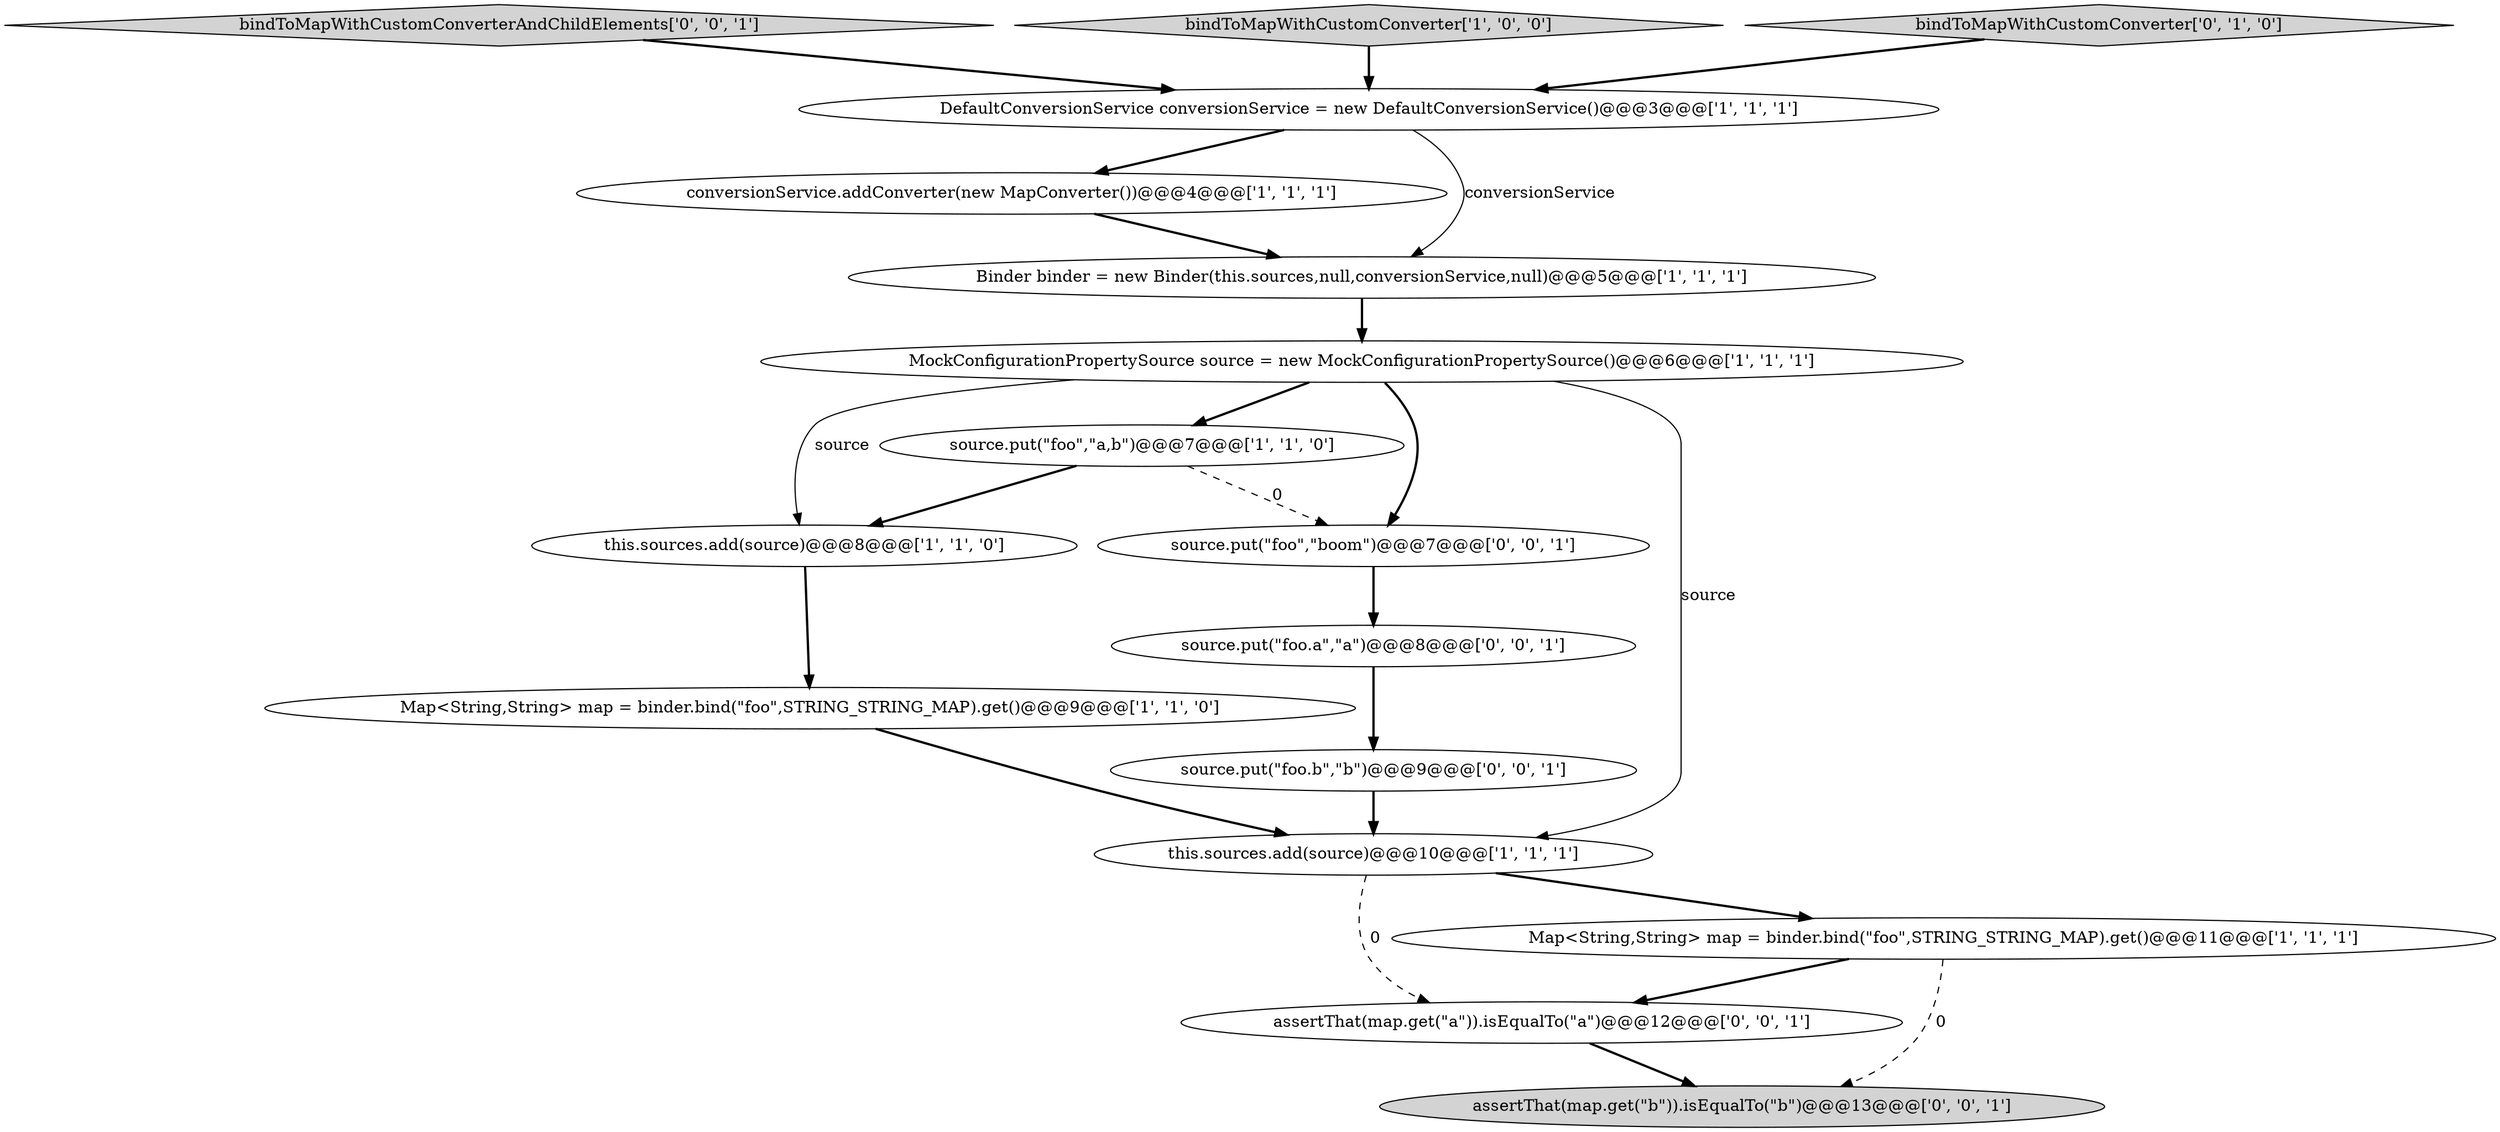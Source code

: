 digraph {
8 [style = filled, label = "source.put(\"foo\",\"a,b\")@@@7@@@['1', '1', '0']", fillcolor = white, shape = ellipse image = "AAA0AAABBB1BBB"];
16 [style = filled, label = "bindToMapWithCustomConverterAndChildElements['0', '0', '1']", fillcolor = lightgray, shape = diamond image = "AAA0AAABBB3BBB"];
15 [style = filled, label = "assertThat(map.get(\"a\")).isEqualTo(\"a\")@@@12@@@['0', '0', '1']", fillcolor = white, shape = ellipse image = "AAA0AAABBB3BBB"];
12 [style = filled, label = "source.put(\"foo.b\",\"b\")@@@9@@@['0', '0', '1']", fillcolor = white, shape = ellipse image = "AAA0AAABBB3BBB"];
3 [style = filled, label = "this.sources.add(source)@@@10@@@['1', '1', '1']", fillcolor = white, shape = ellipse image = "AAA0AAABBB1BBB"];
9 [style = filled, label = "this.sources.add(source)@@@8@@@['1', '1', '0']", fillcolor = white, shape = ellipse image = "AAA0AAABBB1BBB"];
13 [style = filled, label = "source.put(\"foo.a\",\"a\")@@@8@@@['0', '0', '1']", fillcolor = white, shape = ellipse image = "AAA0AAABBB3BBB"];
14 [style = filled, label = "assertThat(map.get(\"b\")).isEqualTo(\"b\")@@@13@@@['0', '0', '1']", fillcolor = lightgray, shape = ellipse image = "AAA0AAABBB3BBB"];
0 [style = filled, label = "DefaultConversionService conversionService = new DefaultConversionService()@@@3@@@['1', '1', '1']", fillcolor = white, shape = ellipse image = "AAA0AAABBB1BBB"];
5 [style = filled, label = "bindToMapWithCustomConverter['1', '0', '0']", fillcolor = lightgray, shape = diamond image = "AAA0AAABBB1BBB"];
6 [style = filled, label = "conversionService.addConverter(new MapConverter())@@@4@@@['1', '1', '1']", fillcolor = white, shape = ellipse image = "AAA0AAABBB1BBB"];
2 [style = filled, label = "MockConfigurationPropertySource source = new MockConfigurationPropertySource()@@@6@@@['1', '1', '1']", fillcolor = white, shape = ellipse image = "AAA0AAABBB1BBB"];
10 [style = filled, label = "bindToMapWithCustomConverter['0', '1', '0']", fillcolor = lightgray, shape = diamond image = "AAA0AAABBB2BBB"];
4 [style = filled, label = "Map<String,String> map = binder.bind(\"foo\",STRING_STRING_MAP).get()@@@9@@@['1', '1', '0']", fillcolor = white, shape = ellipse image = "AAA0AAABBB1BBB"];
7 [style = filled, label = "Binder binder = new Binder(this.sources,null,conversionService,null)@@@5@@@['1', '1', '1']", fillcolor = white, shape = ellipse image = "AAA0AAABBB1BBB"];
1 [style = filled, label = "Map<String,String> map = binder.bind(\"foo\",STRING_STRING_MAP).get()@@@11@@@['1', '1', '1']", fillcolor = white, shape = ellipse image = "AAA0AAABBB1BBB"];
11 [style = filled, label = "source.put(\"foo\",\"boom\")@@@7@@@['0', '0', '1']", fillcolor = white, shape = ellipse image = "AAA0AAABBB3BBB"];
4->3 [style = bold, label=""];
16->0 [style = bold, label=""];
3->1 [style = bold, label=""];
15->14 [style = bold, label=""];
1->14 [style = dashed, label="0"];
0->6 [style = bold, label=""];
1->15 [style = bold, label=""];
2->3 [style = solid, label="source"];
9->4 [style = bold, label=""];
0->7 [style = solid, label="conversionService"];
13->12 [style = bold, label=""];
5->0 [style = bold, label=""];
7->2 [style = bold, label=""];
11->13 [style = bold, label=""];
10->0 [style = bold, label=""];
8->9 [style = bold, label=""];
3->15 [style = dashed, label="0"];
12->3 [style = bold, label=""];
8->11 [style = dashed, label="0"];
6->7 [style = bold, label=""];
2->9 [style = solid, label="source"];
2->11 [style = bold, label=""];
2->8 [style = bold, label=""];
}
